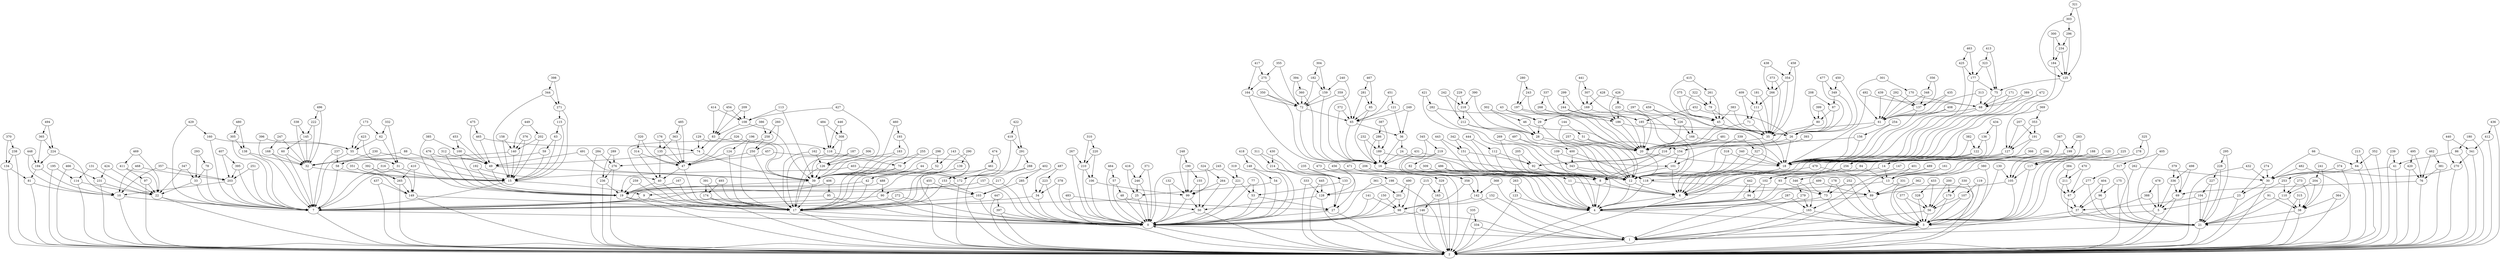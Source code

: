 digraph {
	0 [label=0]
	1 [label=1]
	2 [label=2]
	3 [label=3]
	4 [label=4]
	5 [label=5]
	6 [label=6]
	7 [label=7]
	8 [label=8]
	9 [label=9]
	10 [label=10]
	11 [label=11]
	12 [label=12]
	13 [label=13]
	14 [label=14]
	15 [label=15]
	16 [label=16]
	17 [label=17]
	18 [label=18]
	19 [label=19]
	20 [label=20]
	21 [label=21]
	22 [label=22]
	23 [label=23]
	24 [label=24]
	25 [label=25]
	26 [label=26]
	27 [label=27]
	28 [label=28]
	29 [label=29]
	30 [label=30]
	31 [label=31]
	32 [label=32]
	33 [label=33]
	34 [label=34]
	35 [label=35]
	36 [label=36]
	37 [label=37]
	38 [label=38]
	39 [label=39]
	40 [label=40]
	41 [label=41]
	42 [label=42]
	43 [label=43]
	44 [label=44]
	45 [label=45]
	46 [label=46]
	47 [label=47]
	48 [label=48]
	49 [label=49]
	50 [label=50]
	51 [label=51]
	52 [label=52]
	53 [label=53]
	54 [label=54]
	55 [label=55]
	56 [label=56]
	57 [label=57]
	58 [label=58]
	59 [label=59]
	60 [label=60]
	61 [label=61]
	62 [label=62]
	63 [label=63]
	64 [label=64]
	65 [label=65]
	66 [label=66]
	67 [label=67]
	68 [label=68]
	69 [label=69]
	70 [label=70]
	71 [label=71]
	72 [label=72]
	73 [label=73]
	74 [label=74]
	75 [label=75]
	76 [label=76]
	77 [label=77]
	78 [label=78]
	79 [label=79]
	80 [label=80]
	81 [label=81]
	82 [label=82]
	83 [label=83]
	84 [label=84]
	85 [label=85]
	86 [label=86]
	87 [label=87]
	88 [label=88]
	89 [label=89]
	90 [label=90]
	91 [label=91]
	92 [label=92]
	93 [label=93]
	94 [label=94]
	95 [label=95]
	96 [label=96]
	97 [label=97]
	98 [label=98]
	99 [label=99]
	100 [label=100]
	101 [label=101]
	102 [label=102]
	103 [label=103]
	104 [label=104]
	105 [label=105]
	106 [label=106]
	107 [label=107]
	108 [label=108]
	109 [label=109]
	110 [label=110]
	111 [label=111]
	112 [label=112]
	113 [label=113]
	114 [label=114]
	115 [label=115]
	116 [label=116]
	117 [label=117]
	118 [label=118]
	119 [label=119]
	120 [label=120]
	121 [label=121]
	122 [label=122]
	123 [label=123]
	124 [label=124]
	125 [label=125]
	126 [label=126]
	127 [label=127]
	128 [label=128]
	129 [label=129]
	130 [label=130]
	131 [label=131]
	132 [label=132]
	133 [label=133]
	134 [label=134]
	135 [label=135]
	136 [label=136]
	137 [label=137]
	138 [label=138]
	139 [label=139]
	140 [label=140]
	141 [label=141]
	142 [label=142]
	143 [label=143]
	144 [label=144]
	145 [label=145]
	146 [label=146]
	147 [label=147]
	148 [label=148]
	149 [label=149]
	150 [label=150]
	151 [label=151]
	152 [label=152]
	153 [label=153]
	154 [label=154]
	155 [label=155]
	156 [label=156]
	157 [label=157]
	158 [label=158]
	159 [label=159]
	160 [label=160]
	161 [label=161]
	162 [label=162]
	163 [label=163]
	164 [label=164]
	165 [label=165]
	166 [label=166]
	167 [label=167]
	168 [label=168]
	169 [label=169]
	170 [label=170]
	171 [label=171]
	172 [label=172]
	173 [label=173]
	174 [label=174]
	175 [label=175]
	176 [label=176]
	177 [label=177]
	178 [label=178]
	179 [label=179]
	180 [label=180]
	181 [label=181]
	182 [label=182]
	183 [label=183]
	184 [label=184]
	185 [label=185]
	186 [label=186]
	187 [label=187]
	188 [label=188]
	189 [label=189]
	190 [label=190]
	191 [label=191]
	192 [label=192]
	193 [label=193]
	194 [label=194]
	195 [label=195]
	196 [label=196]
	197 [label=197]
	198 [label=198]
	199 [label=199]
	200 [label=200]
	201 [label=201]
	202 [label=202]
	203 [label=203]
	204 [label=204]
	205 [label=205]
	206 [label=206]
	207 [label=207]
	208 [label=208]
	209 [label=209]
	210 [label=210]
	211 [label=211]
	212 [label=212]
	213 [label=213]
	214 [label=214]
	215 [label=215]
	216 [label=216]
	217 [label=217]
	218 [label=218]
	219 [label=219]
	220 [label=220]
	221 [label=221]
	222 [label=222]
	223 [label=223]
	224 [label=224]
	225 [label=225]
	226 [label=226]
	227 [label=227]
	228 [label=228]
	229 [label=229]
	230 [label=230]
	231 [label=231]
	232 [label=232]
	233 [label=233]
	234 [label=234]
	235 [label=235]
	236 [label=236]
	237 [label=237]
	238 [label=238]
	239 [label=239]
	240 [label=240]
	241 [label=241]
	242 [label=242]
	243 [label=243]
	244 [label=244]
	245 [label=245]
	246 [label=246]
	247 [label=247]
	248 [label=248]
	249 [label=249]
	250 [label=250]
	251 [label=251]
	252 [label=252]
	253 [label=253]
	254 [label=254]
	255 [label=255]
	256 [label=256]
	257 [label=257]
	258 [label=258]
	259 [label=259]
	260 [label=260]
	261 [label=261]
	262 [label=262]
	263 [label=263]
	264 [label=264]
	265 [label=265]
	266 [label=266]
	267 [label=267]
	268 [label=268]
	269 [label=269]
	270 [label=270]
	271 [label=271]
	272 [label=272]
	273 [label=273]
	274 [label=274]
	275 [label=275]
	276 [label=276]
	277 [label=277]
	278 [label=278]
	279 [label=279]
	280 [label=280]
	281 [label=281]
	282 [label=282]
	283 [label=283]
	284 [label=284]
	285 [label=285]
	286 [label=286]
	287 [label=287]
	288 [label=288]
	289 [label=289]
	290 [label=290]
	291 [label=291]
	292 [label=292]
	293 [label=293]
	294 [label=294]
	295 [label=295]
	296 [label=296]
	297 [label=297]
	298 [label=298]
	299 [label=299]
	300 [label=300]
	301 [label=301]
	302 [label=302]
	303 [label=303]
	304 [label=304]
	305 [label=305]
	306 [label=306]
	307 [label=307]
	308 [label=308]
	309 [label=309]
	310 [label=310]
	311 [label=311]
	312 [label=312]
	313 [label=313]
	314 [label=314]
	315 [label=315]
	316 [label=316]
	317 [label=317]
	318 [label=318]
	319 [label=319]
	320 [label=320]
	321 [label=321]
	322 [label=322]
	323 [label=323]
	324 [label=324]
	325 [label=325]
	326 [label=326]
	327 [label=327]
	328 [label=328]
	329 [label=329]
	330 [label=330]
	331 [label=331]
	332 [label=332]
	333 [label=333]
	334 [label=334]
	335 [label=335]
	336 [label=336]
	337 [label=337]
	338 [label=338]
	339 [label=339]
	340 [label=340]
	341 [label=341]
	342 [label=342]
	343 [label=343]
	344 [label=344]
	345 [label=345]
	346 [label=346]
	347 [label=347]
	348 [label=348]
	349 [label=349]
	350 [label=350]
	351 [label=351]
	352 [label=352]
	353 [label=353]
	354 [label=354]
	355 [label=355]
	356 [label=356]
	357 [label=357]
	358 [label=358]
	359 [label=359]
	360 [label=360]
	361 [label=361]
	362 [label=362]
	363 [label=363]
	364 [label=364]
	365 [label=365]
	366 [label=366]
	367 [label=367]
	368 [label=368]
	369 [label=369]
	370 [label=370]
	371 [label=371]
	372 [label=372]
	373 [label=373]
	374 [label=374]
	375 [label=375]
	376 [label=376]
	377 [label=377]
	378 [label=378]
	379 [label=379]
	380 [label=380]
	381 [label=381]
	382 [label=382]
	383 [label=383]
	384 [label=384]
	385 [label=385]
	386 [label=386]
	387 [label=387]
	388 [label=388]
	389 [label=389]
	390 [label=390]
	391 [label=391]
	392 [label=392]
	393 [label=393]
	394 [label=394]
	395 [label=395]
	396 [label=396]
	397 [label=397]
	398 [label=398]
	399 [label=399]
	400 [label=400]
	401 [label=401]
	402 [label=402]
	403 [label=403]
	404 [label=404]
	405 [label=405]
	406 [label=406]
	407 [label=407]
	408 [label=408]
	409 [label=409]
	410 [label=410]
	411 [label=411]
	412 [label=412]
	413 [label=413]
	414 [label=414]
	415 [label=415]
	416 [label=416]
	417 [label=417]
	418 [label=418]
	419 [label=419]
	420 [label=420]
	421 [label=421]
	422 [label=422]
	423 [label=423]
	424 [label=424]
	425 [label=425]
	426 [label=426]
	427 [label=427]
	428 [label=428]
	429 [label=429]
	430 [label=430]
	431 [label=431]
	432 [label=432]
	433 [label=433]
	434 [label=434]
	435 [label=435]
	436 [label=436]
	437 [label=437]
	438 [label=438]
	439 [label=439]
	440 [label=440]
	441 [label=441]
	442 [label=442]
	443 [label=443]
	444 [label=444]
	445 [label=445]
	446 [label=446]
	447 [label=447]
	448 [label=448]
	449 [label=449]
	450 [label=450]
	451 [label=451]
	452 [label=452]
	453 [label=453]
	454 [label=454]
	455 [label=455]
	456 [label=456]
	457 [label=457]
	458 [label=458]
	459 [label=459]
	460 [label=460]
	461 [label=461]
	462 [label=462]
	463 [label=463]
	464 [label=464]
	465 [label=465]
	466 [label=466]
	467 [label=467]
	468 [label=468]
	469 [label=469]
	470 [label=470]
	471 [label=471]
	472 [label=472]
	473 [label=473]
	474 [label=474]
	475 [label=475]
	476 [label=476]
	477 [label=477]
	478 [label=478]
	479 [label=479]
	480 [label=480]
	481 [label=481]
	482 [label=482]
	483 [label=483]
	484 [label=484]
	485 [label=485]
	486 [label=486]
	487 [label=487]
	488 [label=488]
	489 [label=489]
	490 [label=490]
	491 [label=491]
	492 [label=492]
	493 [label=493]
	494 [label=494]
	495 [label=495]
	496 [label=496]
	497 [label=497]
	498 [label=498]
	499 [label=499]
	0 -> 1
	1 -> 2
	2 -> 0
	3 -> 1
	3 -> 2
	4 -> 3
	4 -> 2
	5 -> 3
	5 -> 2
	6 -> 4
	6 -> 2
	7 -> 2
	7 -> 0
	8 -> 6
	8 -> 4
	9 -> 7
	9 -> 0
	10 -> 7
	10 -> 2
	11 -> 6
	11 -> 4
	12 -> 6
	12 -> 4
	13 -> 6
	13 -> 2
	14 -> 13
	14 -> 6
	15 -> 9
	15 -> 7
	16 -> 12
	16 -> 4
	17 -> 2
	17 -> 0
	18 -> 12
	18 -> 6
	19 -> 17
	19 -> 2
	20 -> 18
	20 -> 12
	21 -> 1
	21 -> 2
	22 -> 7
	22 -> 2
	23 -> 5
	23 -> 2
	24 -> 16
	24 -> 12
	25 -> 7
	25 -> 0
	26 -> 20
	26 -> 18
	27 -> 2
	27 -> 0
	28 -> 20
	28 -> 12
	29 -> 28
	29 -> 12
	30 -> 23
	30 -> 2
	31 -> 15
	31 -> 7
	32 -> 15
	32 -> 7
	33 -> 22
	33 -> 7
	34 -> 17
	34 -> 0
	35 -> 20
	35 -> 18
	36 -> 24
	36 -> 16
	37 -> 21
	37 -> 1
	38 -> 21
	38 -> 2
	39 -> 19
	39 -> 17
	40 -> 19
	40 -> 17
	41 -> 30
	41 -> 2
	42 -> 19
	42 -> 17
	43 -> 29
	43 -> 12
	44 -> 39
	44 -> 17
	45 -> 35
	45 -> 20
	46 -> 28
	46 -> 20
	47 -> 40
	47 -> 17
	48 -> 27
	48 -> 0
	49 -> 39
	49 -> 19
	50 -> 2
	50 -> 0
	51 -> 20
	51 -> 12
	52 -> 39
	52 -> 17
	53 -> 27
	53 -> 0
	54 -> 25
	54 -> 0
	55 -> 31
	55 -> 7
	56 -> 3
	56 -> 1
	57 -> 48
	57 -> 0
	58 -> 15
	58 -> 7
	59 -> 32
	59 -> 15
	60 -> 32
	60 -> 7
	61 -> 35
	61 -> 18
	62 -> 55
	62 -> 31
	63 -> 59
	63 -> 15
	64 -> 30
	64 -> 2
	65 -> 36
	65 -> 16
	66 -> 64
	66 -> 30
	67 -> 37
	67 -> 21
	68 -> 61
	68 -> 18
	69 -> 5
	69 -> 2
	70 -> 39
	70 -> 17
	71 -> 35
	71 -> 20
	72 -> 65
	72 -> 16
	73 -> 4
	73 -> 3
	74 -> 49
	74 -> 39
	75 -> 68
	75 -> 18
	76 -> 69
	76 -> 2
	77 -> 53
	77 -> 0
	78 -> 33
	78 -> 7
	79 -> 45
	79 -> 35
	80 -> 26
	80 -> 20
	81 -> 10
	81 -> 2
	82 -> 11
	82 -> 4
	83 -> 74
	83 -> 39
	84 -> 13
	84 -> 6
	85 -> 65
	85 -> 16
	86 -> 41
	86 -> 2
	87 -> 80
	87 -> 26
	88 -> 32
	88 -> 15
	89 -> 4
	89 -> 3
	90 -> 7
	90 -> 0
	91 -> 38
	91 -> 21
	92 -> 8
	92 -> 6
	93 -> 73
	93 -> 4
	94 -> 4
	94 -> 3
	95 -> 7
	95 -> 0
	96 -> 37
	96 -> 21
	97 -> 22
	97 -> 2
	98 -> 0
	98 -> 1
	99 -> 50
	99 -> 0
	100 -> 49
	100 -> 19
	101 -> 8
	101 -> 6
	102 -> 94
	102 -> 4
	103 -> 17
	103 -> 0
	104 -> 37
	104 -> 21
	105 -> 89
	105 -> 3
	106 -> 99
	106 -> 0
	107 -> 56
	107 -> 3
	108 -> 83
	108 -> 39
	109 -> 101
	109 -> 8
	110 -> 38
	110 -> 21
	111 -> 71
	111 -> 35
	112 -> 92
	112 -> 8
	113 -> 108
	113 -> 39
	114 -> 22
	114 -> 2
	115 -> 63
	115 -> 15
	116 -> 70
	116 -> 17
	117 -> 105
	117 -> 3
	118 -> 89
	118 -> 4
	119 -> 107
	119 -> 3
	120 -> 117
	120 -> 105
	121 -> 65
	121 -> 36
	122 -> 18
	122 -> 6
	123 -> 4
	123 -> 2
	124 -> 47
	124 -> 17
	125 -> 75
	125 -> 18
	126 -> 39
	126 -> 17
	127 -> 18
	127 -> 6
	128 -> 50
	128 -> 2
	129 -> 74
	129 -> 39
	130 -> 105
	130 -> 3
	131 -> 114
	131 -> 22
	132 -> 99
	132 -> 0
	133 -> 53
	133 -> 27
	134 -> 81
	134 -> 2
	135 -> 47
	135 -> 40
	136 -> 122
	136 -> 18
	137 -> 61
	137 -> 18
	138 -> 32
	138 -> 7
	139 -> 42
	139 -> 17
	140 -> 32
	140 -> 15
	141 -> 98
	141 -> 0
	142 -> 98
	142 -> 1
	143 -> 52
	143 -> 17
	144 -> 51
	144 -> 12
	145 -> 60
	145 -> 32
	146 -> 2
	146 -> 0
	147 -> 93
	147 -> 73
	148 -> 54
	148 -> 0
	149 -> 17
	149 -> 2
	150 -> 98
	150 -> 0
	151 -> 92
	151 -> 8
	152 -> 98
	152 -> 1
	153 -> 103
	153 -> 17
	154 -> 101
	154 -> 8
	155 -> 99
	155 -> 50
	156 -> 20
	156 -> 18
	157 -> 9
	157 -> 0
	158 -> 140
	158 -> 15
	159 -> 72
	159 -> 16
	160 -> 55
	160 -> 7
	161 -> 13
	161 -> 2
	162 -> 126
	162 -> 17
	163 -> 146
	163 -> 2
	164 -> 72
	164 -> 16
	165 -> 3
	165 -> 1
	166 -> 20
	166 -> 18
	167 -> 19
	167 -> 17
	168 -> 32
	168 -> 7
	169 -> 29
	169 -> 12
	170 -> 68
	170 -> 61
	171 -> 68
	171 -> 18
	172 -> 19
	172 -> 2
	173 -> 62
	173 -> 55
	174 -> 17
	174 -> 2
	175 -> 96
	175 -> 21
	176 -> 135
	176 -> 47
	177 -> 75
	177 -> 18
	178 -> 73
	178 -> 3
	179 -> 56
	179 -> 3
	180 -> 86
	180 -> 2
	181 -> 111
	181 -> 35
	182 -> 159
	182 -> 72
	183 -> 126
	183 -> 39
	184 -> 125
	184 -> 18
	185 -> 26
	185 -> 20
	186 -> 26
	186 -> 20
	187 -> 126
	187 -> 39
	188 -> 117
	188 -> 105
	189 -> 16
	189 -> 12
	190 -> 155
	190 -> 99
	191 -> 127
	191 -> 6
	192 -> 40
	192 -> 19
	193 -> 183
	193 -> 39
	194 -> 81
	194 -> 10
	195 -> 114
	195 -> 2
	196 -> 124
	196 -> 17
	197 -> 186
	197 -> 20
	198 -> 128
	198 -> 2
	199 -> 14
	199 -> 13
	200 -> 179
	200 -> 56
	201 -> 98
	201 -> 0
	202 -> 140
	202 -> 15
	203 -> 10
	203 -> 7
	204 -> 110
	204 -> 38
	205 -> 92
	205 -> 8
	206 -> 8
	206 -> 4
	207 -> 191
	207 -> 127
	208 -> 87
	208 -> 80
	209 -> 108
	209 -> 83
	210 -> 106
	210 -> 0
	211 -> 67
	211 -> 37
	212 -> 28
	212 -> 12
	213 -> 64
	213 -> 2
	214 -> 133
	214 -> 27
	215 -> 163
	215 -> 2
	216 -> 92
	216 -> 8
	217 -> 90
	217 -> 0
	218 -> 212
	218 -> 28
	219 -> 82
	219 -> 4
	220 -> 210
	220 -> 106
	221 -> 53
	221 -> 0
	222 -> 145
	222 -> 32
	223 -> 34
	223 -> 0
	224 -> 194
	224 -> 10
	225 -> 117
	225 -> 3
	226 -> 166
	226 -> 20
	227 -> 104
	227 -> 21
	228 -> 227
	228 -> 21
	229 -> 218
	229 -> 212
	230 -> 58
	230 -> 15
	231 -> 22
	231 -> 2
	232 -> 189
	232 -> 16
	233 -> 186
	233 -> 26
	234 -> 184
	234 -> 125
	235 -> 133
	235 -> 27
	236 -> 19
	236 -> 2
	237 -> 58
	237 -> 7
	238 -> 134
	238 -> 2
	239 -> 41
	239 -> 2
	240 -> 159
	240 -> 16
	241 -> 204
	241 -> 38
	242 -> 218
	242 -> 212
	243 -> 197
	243 -> 20
	244 -> 185
	244 -> 20
	245 -> 221
	245 -> 0
	246 -> 25
	246 -> 0
	247 -> 168
	247 -> 32
	248 -> 190
	248 -> 99
	249 -> 65
	249 -> 36
	250 -> 47
	250 -> 17
	251 -> 203
	251 -> 7
	252 -> 73
	252 -> 3
	253 -> 110
	253 -> 21
	254 -> 156
	254 -> 18
	255 -> 70
	255 -> 39
	256 -> 102
	256 -> 4
	257 -> 20
	257 -> 12
	258 -> 250
	258 -> 47
	259 -> 19
	259 -> 17
	260 -> 258
	260 -> 250
	261 -> 79
	261 -> 45
	262 -> 30
	262 -> 2
	263 -> 123
	263 -> 4
	264 -> 99
	264 -> 50
	265 -> 149
	265 -> 2
	266 -> 111
	266 -> 35
	267 -> 210
	267 -> 0
	268 -> 186
	268 -> 20
	269 -> 154
	269 -> 8
	270 -> 30
	270 -> 2
	271 -> 115
	271 -> 15
	272 -> 7
	272 -> 0
	273 -> 110
	273 -> 38
	274 -> 30
	274 -> 23
	275 -> 164
	275 -> 72
	276 -> 236
	276 -> 2
	277 -> 67
	277 -> 21
	278 -> 117
	278 -> 3
	279 -> 165
	279 -> 1
	280 -> 243
	280 -> 197
	281 -> 85
	281 -> 65
	282 -> 29
	282 -> 12
	283 -> 199
	283 -> 13
	284 -> 276
	284 -> 2
	285 -> 103
	285 -> 0
	286 -> 189
	286 -> 16
	287 -> 165
	287 -> 1
	288 -> 172
	288 -> 2
	289 -> 276
	289 -> 236
	290 -> 139
	290 -> 42
	291 -> 288
	291 -> 172
	292 -> 137
	292 -> 61
	293 -> 78
	293 -> 33
	294 -> 14
	294 -> 6
	295 -> 228
	295 -> 21
	296 -> 234
	296 -> 125
	297 -> 45
	297 -> 20
	298 -> 52
	298 -> 39
	299 -> 244
	299 -> 185
	300 -> 234
	300 -> 184
	301 -> 170
	301 -> 61
	302 -> 46
	302 -> 28
	303 -> 296
	303 -> 125
	304 -> 182
	304 -> 159
	305 -> 138
	305 -> 7
	306 -> 126
	306 -> 39
	307 -> 169
	307 -> 12
	308 -> 116
	308 -> 17
	309 -> 11
	309 -> 4
	310 -> 220
	310 -> 210
	311 -> 214
	311 -> 133
	312 -> 49
	312 -> 19
	313 -> 68
	313 -> 61
	314 -> 47
	314 -> 40
	315 -> 38
	315 -> 2
	316 -> 15
	316 -> 7
	317 -> 277
	317 -> 21
	318 -> 18
	318 -> 12
	319 -> 221
	319 -> 0
	320 -> 314
	320 -> 47
	321 -> 303
	321 -> 125
	322 -> 79
	322 -> 45
	323 -> 177
	323 -> 75
	324 -> 264
	324 -> 99
	325 -> 278
	325 -> 3
	326 -> 116
	326 -> 17
	327 -> 18
	327 -> 12
	328 -> 56
	328 -> 3
	329 -> 163
	329 -> 2
	330 -> 179
	330 -> 3
	331 -> 89
	331 -> 3
	332 -> 62
	332 -> 31
	333 -> 128
	333 -> 2
	334 -> 1
	334 -> 2
	335 -> 334
	335 -> 2
	336 -> 69
	336 -> 5
	337 -> 268
	337 -> 186
	338 -> 145
	338 -> 32
	339 -> 327
	339 -> 12
	340 -> 18
	340 -> 12
	341 -> 270
	341 -> 2
	342 -> 151
	342 -> 8
	343 -> 118
	343 -> 4
	344 -> 271
	344 -> 15
	345 -> 219
	345 -> 4
	346 -> 279
	346 -> 165
	347 -> 33
	347 -> 22
	348 -> 137
	348 -> 61
	349 -> 87
	349 -> 26
	350 -> 72
	350 -> 16
	351 -> 265
	351 -> 149
	352 -> 64
	352 -> 2
	353 -> 191
	353 -> 127
	354 -> 266
	354 -> 35
	355 -> 275
	355 -> 72
	356 -> 348
	356 -> 137
	357 -> 203
	357 -> 10
	358 -> 142
	358 -> 98
	359 -> 72
	359 -> 65
	360 -> 72
	360 -> 16
	361 -> 201
	361 -> 0
	362 -> 89
	362 -> 3
	363 -> 135
	363 -> 47
	364 -> 38
	364 -> 2
	365 -> 224
	365 -> 194
	366 -> 256
	366 -> 102
	367 -> 199
	367 -> 13
	368 -> 142
	368 -> 1
	369 -> 353
	369 -> 127
	370 -> 238
	370 -> 134
	371 -> 246
	371 -> 0
	372 -> 65
	372 -> 16
	373 -> 266
	373 -> 35
	374 -> 253
	374 -> 21
	375 -> 79
	375 -> 45
	376 -> 140
	376 -> 15
	377 -> 56
	377 -> 3
	378 -> 34
	378 -> 0
	379 -> 336
	379 -> 69
	380 -> 13
	380 -> 2
	381 -> 76
	381 -> 2
	382 -> 122
	382 -> 18
	383 -> 45
	383 -> 35
	384 -> 211
	384 -> 67
	385 -> 100
	385 -> 19
	386 -> 258
	386 -> 47
	387 -> 286
	387 -> 189
	388 -> 5
	388 -> 3
	389 -> 68
	389 -> 18
	390 -> 218
	390 -> 28
	391 -> 174
	391 -> 17
	392 -> 265
	392 -> 149
	393 -> 154
	393 -> 101
	394 -> 360
	394 -> 72
	395 -> 203
	395 -> 7
	396 -> 55
	396 -> 7
	397 -> 2
	397 -> 0
	398 -> 344
	398 -> 271
	399 -> 80
	399 -> 26
	400 -> 343
	400 -> 118
	401 -> 13
	401 -> 6
	402 -> 285
	402 -> 103
	403 -> 172
	403 -> 19
	404 -> 96
	404 -> 37
	405 -> 317
	405 -> 21
	406 -> 95
	406 -> 7
	407 -> 395
	407 -> 203
	408 -> 61
	408 -> 18
	409 -> 111
	409 -> 71
	410 -> 265
	410 -> 149
	411 -> 97
	411 -> 22
	412 -> 341
	412 -> 2
	413 -> 323
	413 -> 75
	414 -> 108
	414 -> 83
	415 -> 261
	415 -> 45
	416 -> 246
	416 -> 25
	417 -> 275
	417 -> 164
	418 -> 148
	418 -> 0
	419 -> 291
	419 -> 172
	420 -> 76
	420 -> 2
	421 -> 282
	421 -> 12
	422 -> 419
	422 -> 291
	423 -> 55
	423 -> 31
	424 -> 231
	424 -> 22
	425 -> 177
	425 -> 18
	426 -> 233
	426 -> 186
	427 -> 108
	427 -> 39
	428 -> 169
	428 -> 12
	429 -> 160
	429 -> 7
	430 -> 214
	430 -> 133
	431 -> 16
	431 -> 12
	432 -> 30
	432 -> 2
	433 -> 328
	433 -> 56
	434 -> 136
	434 -> 18
	435 -> 137
	435 -> 61
	436 -> 412
	436 -> 2
	437 -> 149
	437 -> 2
	438 -> 354
	438 -> 266
	439 -> 137
	439 -> 61
	440 -> 341
	440 -> 270
	441 -> 307
	441 -> 169
	442 -> 94
	442 -> 4
	443 -> 151
	443 -> 8
	444 -> 112
	444 -> 8
	445 -> 128
	445 -> 2
	446 -> 308
	446 -> 116
	447 -> 397
	447 -> 2
	448 -> 194
	448 -> 10
	449 -> 202
	449 -> 140
	450 -> 349
	450 -> 26
	451 -> 121
	451 -> 65
	452 -> 185
	452 -> 26
	453 -> 100
	453 -> 49
	454 -> 108
	454 -> 83
	455 -> 103
	455 -> 17
	456 -> 329
	456 -> 2
	457 -> 276
	457 -> 2
	458 -> 354
	458 -> 35
	459 -> 226
	459 -> 166
	460 -> 193
	460 -> 39
	461 -> 153
	461 -> 17
	462 -> 381
	462 -> 76
	463 -> 425
	463 -> 177
	464 -> 57
	464 -> 0
	465 -> 74
	465 -> 49
	466 -> 231
	466 -> 2
	467 -> 281
	467 -> 85
	468 -> 203
	468 -> 10
	469 -> 411
	469 -> 22
	470 -> 211
	470 -> 67
	471 -> 358
	471 -> 142
	472 -> 68
	472 -> 18
	473 -> 198
	473 -> 128
	474 -> 461
	474 -> 153
	475 -> 465
	475 -> 49
	476 -> 49
	476 -> 19
	477 -> 349
	477 -> 26
	478 -> 388
	478 -> 5
	479 -> 118
	479 -> 89
	480 -> 305
	480 -> 138
	481 -> 216
	481 -> 92
	482 -> 30
	482 -> 2
	483 -> 50
	483 -> 2
	484 -> 308
	484 -> 116
	485 -> 363
	485 -> 47
	486 -> 12
	486 -> 4
	487 -> 223
	487 -> 34
	488 -> 90
	488 -> 7
	489 -> 346
	489 -> 165
	490 -> 201
	490 -> 98
	491 -> 49
	491 -> 39
	492 -> 68
	492 -> 18
	493 -> 174
	493 -> 17
	494 -> 365
	494 -> 224
	495 -> 420
	495 -> 76
	496 -> 222
	496 -> 32
	497 -> 400
	497 -> 343
	498 -> 336
	498 -> 69
	499 -> 89
	499 -> 4
}